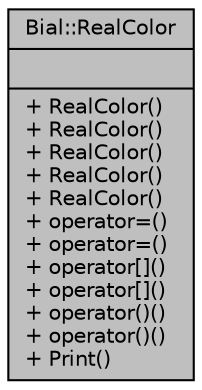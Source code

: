 digraph "Bial::RealColor"
{
  edge [fontname="Helvetica",fontsize="10",labelfontname="Helvetica",labelfontsize="10"];
  node [fontname="Helvetica",fontsize="10",shape=record];
  Node1 [label="{Bial::RealColor\n||+ RealColor()\l+ RealColor()\l+ RealColor()\l+ RealColor()\l+ RealColor()\l+ operator=()\l+ operator=()\l+ operator[]()\l+ operator[]()\l+ operator()()\l+ operator()()\l+ Print()\l}",height=0.2,width=0.4,color="black", fillcolor="grey75", style="filled", fontcolor="black"];
}
